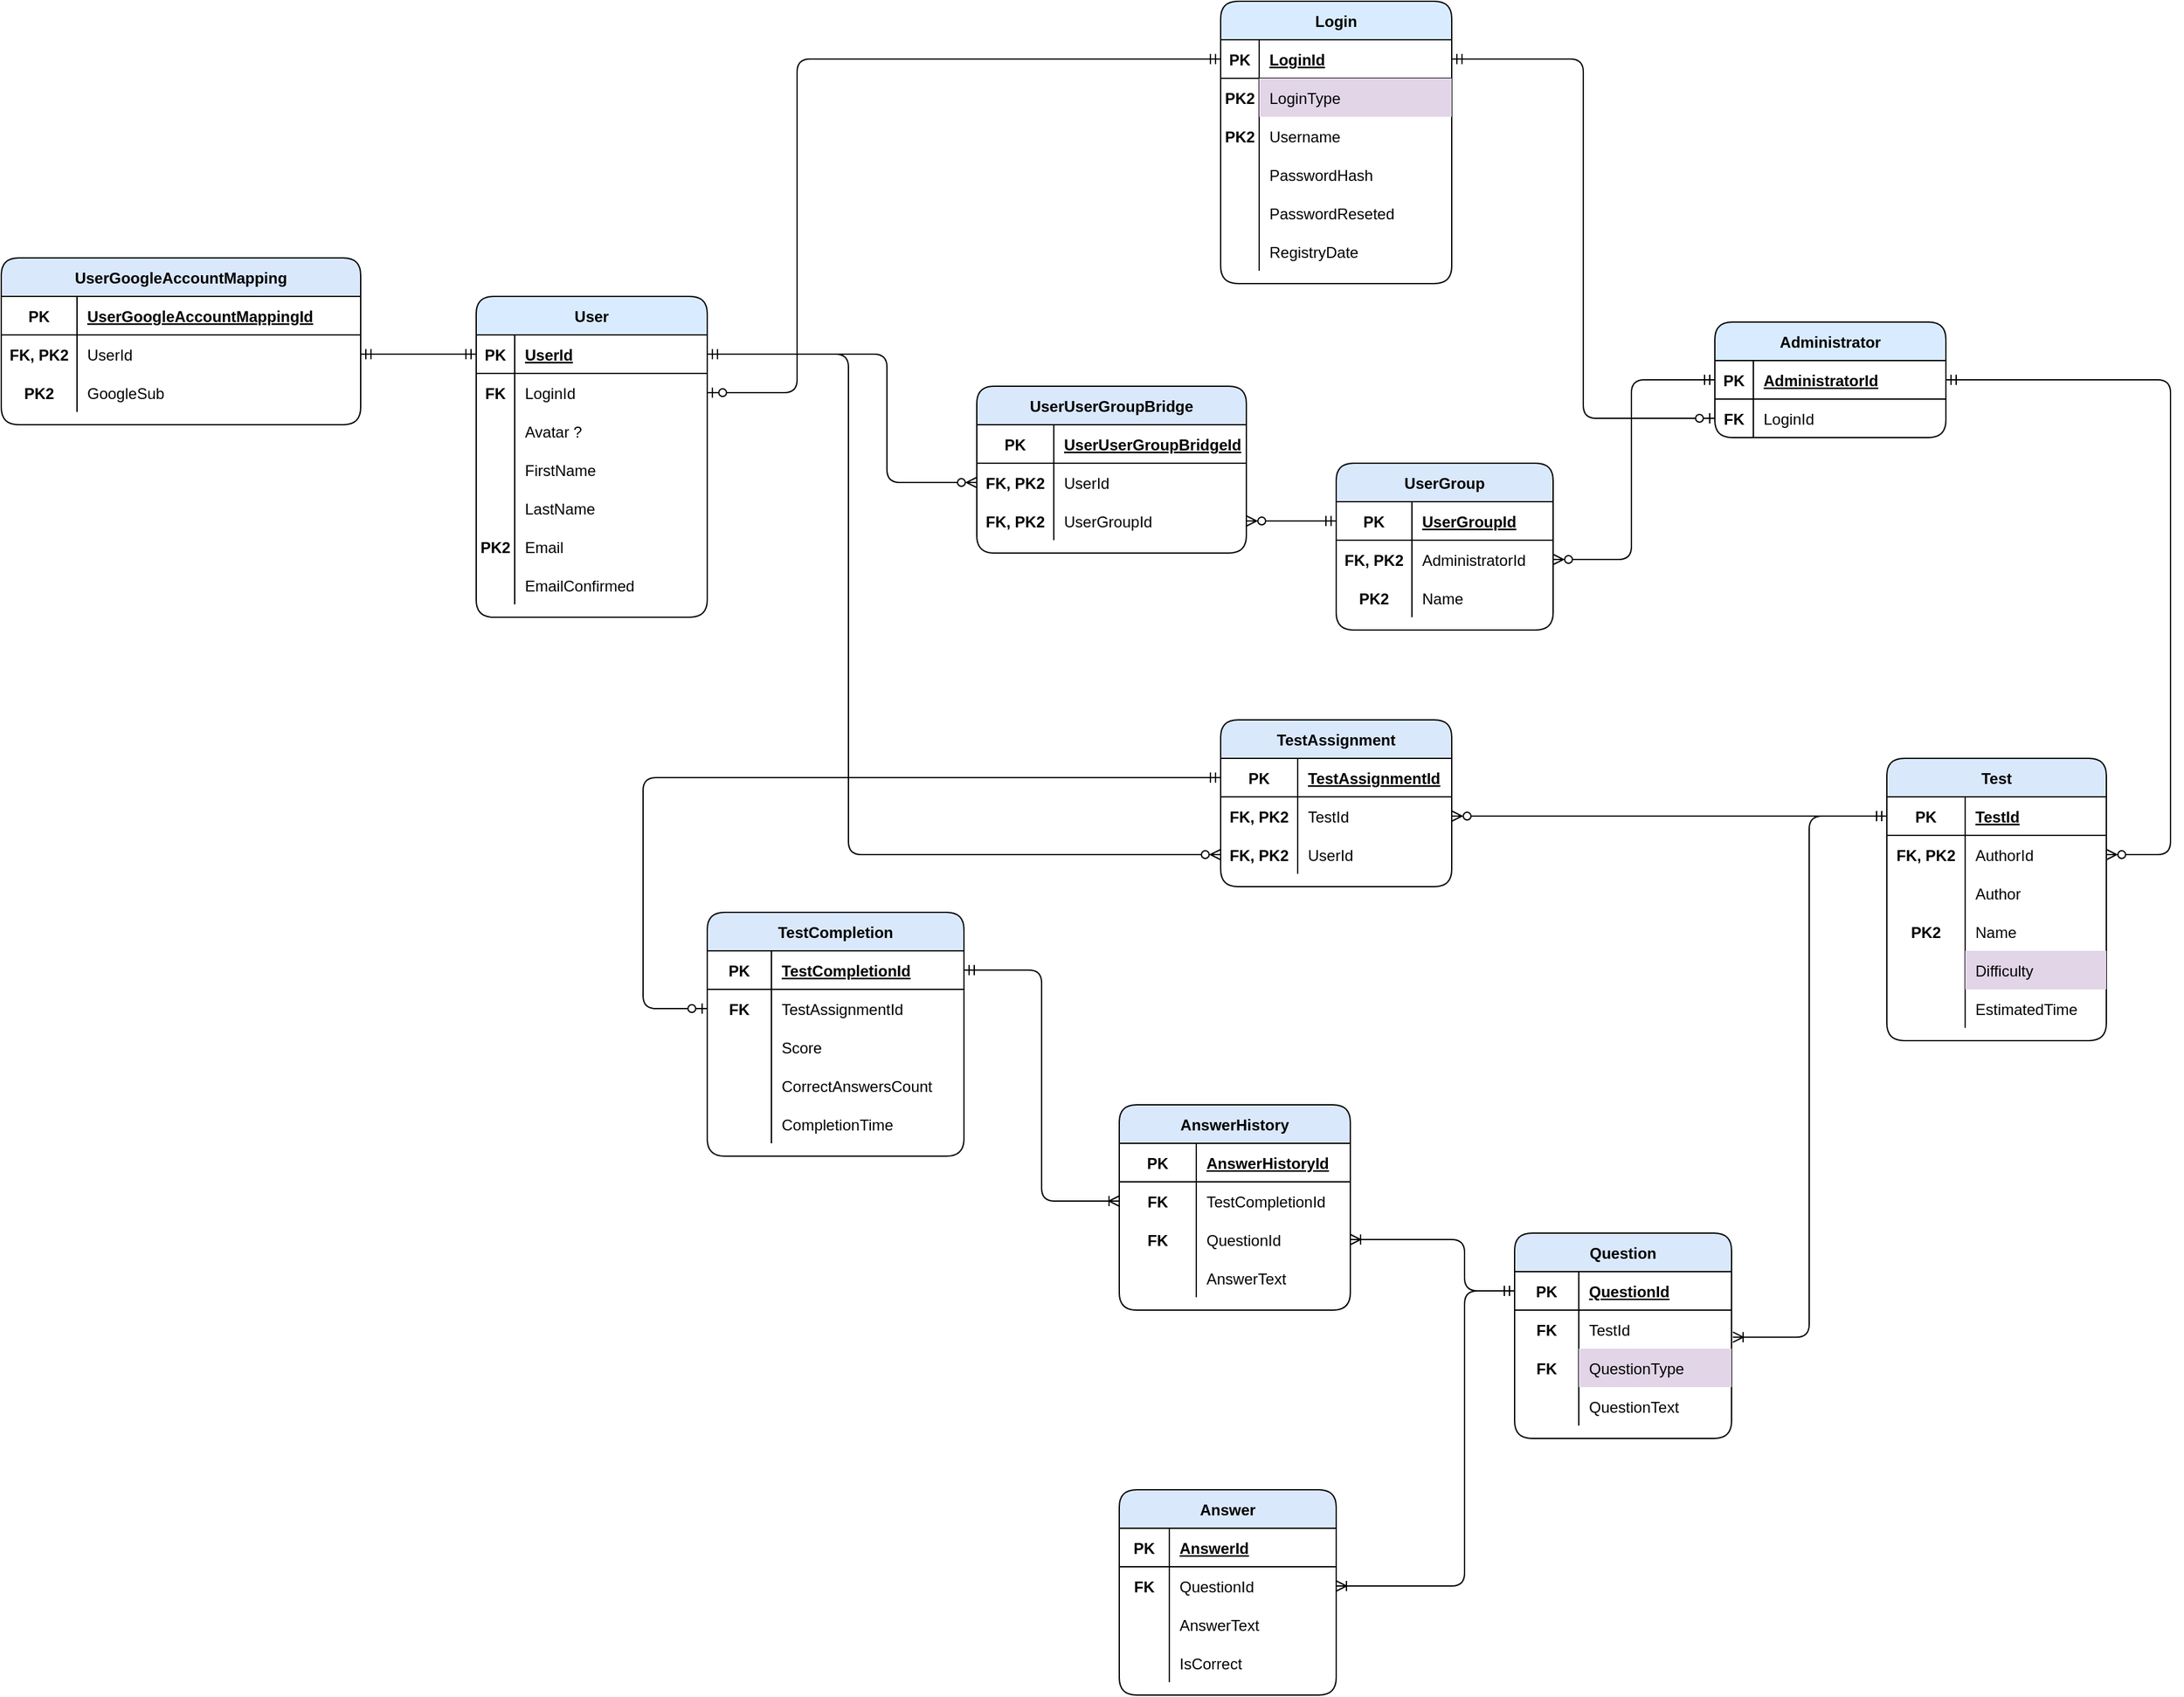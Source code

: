 <mxfile version="20.3.0" type="device"><diagram id="R2lEEEUBdFMjLlhIrx00" name="Page-1"><mxGraphModel dx="3332" dy="1028" grid="1" gridSize="10" guides="1" tooltips="1" connect="1" arrows="1" fold="1" page="1" pageScale="1" pageWidth="850" pageHeight="1100" math="0" shadow="0" extFonts="Permanent Marker^https://fonts.googleapis.com/css?family=Permanent+Marker"><root><mxCell id="0"/><mxCell id="1" parent="0"/><mxCell id="HfRPskD87yzbVDi03uDR-2" value="Login" style="shape=table;startSize=30;container=1;collapsible=1;childLayout=tableLayout;fixedRows=1;rowLines=0;fontStyle=1;align=center;resizeLast=1;fillStyle=solid;fillColor=#D9ECFF;rounded=1;" parent="1" vertex="1"><mxGeometry x="-140" y="200" width="180" height="220" as="geometry"/></mxCell><mxCell id="HfRPskD87yzbVDi03uDR-3" value="" style="shape=tableRow;horizontal=0;startSize=0;swimlaneHead=0;swimlaneBody=0;fillColor=none;collapsible=0;dropTarget=0;points=[[0,0.5],[1,0.5]];portConstraint=eastwest;top=0;left=0;right=0;bottom=1;" parent="HfRPskD87yzbVDi03uDR-2" vertex="1"><mxGeometry y="30" width="180" height="30" as="geometry"/></mxCell><mxCell id="HfRPskD87yzbVDi03uDR-4" value="PK" style="shape=partialRectangle;connectable=0;fillColor=none;top=0;left=0;bottom=0;right=0;fontStyle=1;overflow=hidden;" parent="HfRPskD87yzbVDi03uDR-3" vertex="1"><mxGeometry width="30" height="30" as="geometry"><mxRectangle width="30" height="30" as="alternateBounds"/></mxGeometry></mxCell><mxCell id="HfRPskD87yzbVDi03uDR-5" value="LoginId" style="shape=partialRectangle;connectable=0;fillColor=none;top=0;left=0;bottom=0;right=0;align=left;spacingLeft=6;fontStyle=5;overflow=hidden;" parent="HfRPskD87yzbVDi03uDR-3" vertex="1"><mxGeometry x="30" width="150" height="30" as="geometry"><mxRectangle width="150" height="30" as="alternateBounds"/></mxGeometry></mxCell><mxCell id="HfRPskD87yzbVDi03uDR-6" value="" style="shape=tableRow;horizontal=0;startSize=0;swimlaneHead=0;swimlaneBody=0;fillColor=none;collapsible=0;dropTarget=0;points=[[0,0.5],[1,0.5]];portConstraint=eastwest;top=0;left=0;right=0;bottom=0;" parent="HfRPskD87yzbVDi03uDR-2" vertex="1"><mxGeometry y="60" width="180" height="30" as="geometry"/></mxCell><mxCell id="HfRPskD87yzbVDi03uDR-7" value="PK2" style="shape=partialRectangle;connectable=0;fillColor=none;top=0;left=0;bottom=0;right=0;editable=1;overflow=hidden;fontStyle=1" parent="HfRPskD87yzbVDi03uDR-6" vertex="1"><mxGeometry width="30" height="30" as="geometry"><mxRectangle width="30" height="30" as="alternateBounds"/></mxGeometry></mxCell><mxCell id="HfRPskD87yzbVDi03uDR-8" value="LoginType" style="shape=partialRectangle;connectable=0;fillColor=#e1d5e7;top=0;left=0;bottom=0;right=0;align=left;spacingLeft=6;overflow=hidden;strokeColor=#9673a6;" parent="HfRPskD87yzbVDi03uDR-6" vertex="1"><mxGeometry x="30" width="150" height="30" as="geometry"><mxRectangle width="150" height="30" as="alternateBounds"/></mxGeometry></mxCell><mxCell id="HfRPskD87yzbVDi03uDR-9" value="" style="shape=tableRow;horizontal=0;startSize=0;swimlaneHead=0;swimlaneBody=0;fillColor=none;collapsible=0;dropTarget=0;points=[[0,0.5],[1,0.5]];portConstraint=eastwest;top=0;left=0;right=0;bottom=0;" parent="HfRPskD87yzbVDi03uDR-2" vertex="1"><mxGeometry y="90" width="180" height="30" as="geometry"/></mxCell><mxCell id="HfRPskD87yzbVDi03uDR-10" value="PK2" style="shape=partialRectangle;connectable=0;fillColor=none;top=0;left=0;bottom=0;right=0;editable=1;overflow=hidden;fontStyle=1" parent="HfRPskD87yzbVDi03uDR-9" vertex="1"><mxGeometry width="30" height="30" as="geometry"><mxRectangle width="30" height="30" as="alternateBounds"/></mxGeometry></mxCell><mxCell id="HfRPskD87yzbVDi03uDR-11" value="Username" style="shape=partialRectangle;connectable=0;fillColor=none;top=0;left=0;bottom=0;right=0;align=left;spacingLeft=6;overflow=hidden;" parent="HfRPskD87yzbVDi03uDR-9" vertex="1"><mxGeometry x="30" width="150" height="30" as="geometry"><mxRectangle width="150" height="30" as="alternateBounds"/></mxGeometry></mxCell><mxCell id="HfRPskD87yzbVDi03uDR-12" value="" style="shape=tableRow;horizontal=0;startSize=0;swimlaneHead=0;swimlaneBody=0;fillColor=none;collapsible=0;dropTarget=0;points=[[0,0.5],[1,0.5]];portConstraint=eastwest;top=0;left=0;right=0;bottom=0;" parent="HfRPskD87yzbVDi03uDR-2" vertex="1"><mxGeometry y="120" width="180" height="30" as="geometry"/></mxCell><mxCell id="HfRPskD87yzbVDi03uDR-13" value="" style="shape=partialRectangle;connectable=0;fillColor=none;top=0;left=0;bottom=0;right=0;editable=1;overflow=hidden;" parent="HfRPskD87yzbVDi03uDR-12" vertex="1"><mxGeometry width="30" height="30" as="geometry"><mxRectangle width="30" height="30" as="alternateBounds"/></mxGeometry></mxCell><mxCell id="HfRPskD87yzbVDi03uDR-14" value="PasswordHash" style="shape=partialRectangle;connectable=0;fillColor=none;top=0;left=0;bottom=0;right=0;align=left;spacingLeft=6;overflow=hidden;" parent="HfRPskD87yzbVDi03uDR-12" vertex="1"><mxGeometry x="30" width="150" height="30" as="geometry"><mxRectangle width="150" height="30" as="alternateBounds"/></mxGeometry></mxCell><mxCell id="HfRPskD87yzbVDi03uDR-86" value="" style="shape=tableRow;horizontal=0;startSize=0;swimlaneHead=0;swimlaneBody=0;fillColor=none;collapsible=0;dropTarget=0;points=[[0,0.5],[1,0.5]];portConstraint=eastwest;top=0;left=0;right=0;bottom=0;" parent="HfRPskD87yzbVDi03uDR-2" vertex="1"><mxGeometry y="150" width="180" height="30" as="geometry"/></mxCell><mxCell id="HfRPskD87yzbVDi03uDR-87" value="" style="shape=partialRectangle;connectable=0;fillColor=none;top=0;left=0;bottom=0;right=0;editable=1;overflow=hidden;" parent="HfRPskD87yzbVDi03uDR-86" vertex="1"><mxGeometry width="30" height="30" as="geometry"><mxRectangle width="30" height="30" as="alternateBounds"/></mxGeometry></mxCell><mxCell id="HfRPskD87yzbVDi03uDR-88" value="PasswordReseted" style="shape=partialRectangle;connectable=0;fillColor=none;top=0;left=0;bottom=0;right=0;align=left;spacingLeft=6;overflow=hidden;" parent="HfRPskD87yzbVDi03uDR-86" vertex="1"><mxGeometry x="30" width="150" height="30" as="geometry"><mxRectangle width="150" height="30" as="alternateBounds"/></mxGeometry></mxCell><mxCell id="HfRPskD87yzbVDi03uDR-15" value="" style="shape=tableRow;horizontal=0;startSize=0;swimlaneHead=0;swimlaneBody=0;fillColor=none;collapsible=0;dropTarget=0;points=[[0,0.5],[1,0.5]];portConstraint=eastwest;top=0;left=0;right=0;bottom=0;" parent="HfRPskD87yzbVDi03uDR-2" vertex="1"><mxGeometry y="180" width="180" height="30" as="geometry"/></mxCell><mxCell id="HfRPskD87yzbVDi03uDR-16" value="" style="shape=partialRectangle;connectable=0;fillColor=none;top=0;left=0;bottom=0;right=0;editable=1;overflow=hidden;" parent="HfRPskD87yzbVDi03uDR-15" vertex="1"><mxGeometry width="30" height="30" as="geometry"><mxRectangle width="30" height="30" as="alternateBounds"/></mxGeometry></mxCell><mxCell id="HfRPskD87yzbVDi03uDR-17" value="RegistryDate" style="shape=partialRectangle;connectable=0;fillColor=none;top=0;left=0;bottom=0;right=0;align=left;spacingLeft=6;overflow=hidden;" parent="HfRPskD87yzbVDi03uDR-15" vertex="1"><mxGeometry x="30" width="150" height="30" as="geometry"><mxRectangle width="150" height="30" as="alternateBounds"/></mxGeometry></mxCell><mxCell id="HfRPskD87yzbVDi03uDR-18" value="User" style="shape=table;startSize=30;container=1;collapsible=1;childLayout=tableLayout;fixedRows=1;rowLines=0;fontStyle=1;align=center;resizeLast=1;fillStyle=solid;fillColor=#D9ECFF;rounded=1;" parent="1" vertex="1"><mxGeometry x="-720" y="430" width="180" height="250" as="geometry"/></mxCell><mxCell id="HfRPskD87yzbVDi03uDR-19" value="" style="shape=tableRow;horizontal=0;startSize=0;swimlaneHead=0;swimlaneBody=0;fillColor=none;collapsible=0;dropTarget=0;points=[[0,0.5],[1,0.5]];portConstraint=eastwest;top=0;left=0;right=0;bottom=1;" parent="HfRPskD87yzbVDi03uDR-18" vertex="1"><mxGeometry y="30" width="180" height="30" as="geometry"/></mxCell><mxCell id="HfRPskD87yzbVDi03uDR-20" value="PK" style="shape=partialRectangle;connectable=0;fillColor=none;top=0;left=0;bottom=0;right=0;fontStyle=1;overflow=hidden;" parent="HfRPskD87yzbVDi03uDR-19" vertex="1"><mxGeometry width="30" height="30" as="geometry"><mxRectangle width="30" height="30" as="alternateBounds"/></mxGeometry></mxCell><mxCell id="HfRPskD87yzbVDi03uDR-21" value="UserId" style="shape=partialRectangle;connectable=0;fillColor=none;top=0;left=0;bottom=0;right=0;align=left;spacingLeft=6;fontStyle=5;overflow=hidden;" parent="HfRPskD87yzbVDi03uDR-19" vertex="1"><mxGeometry x="30" width="150" height="30" as="geometry"><mxRectangle width="150" height="30" as="alternateBounds"/></mxGeometry></mxCell><mxCell id="HfRPskD87yzbVDi03uDR-22" value="" style="shape=tableRow;horizontal=0;startSize=0;swimlaneHead=0;swimlaneBody=0;fillColor=none;collapsible=0;dropTarget=0;points=[[0,0.5],[1,0.5]];portConstraint=eastwest;top=0;left=0;right=0;bottom=0;" parent="HfRPskD87yzbVDi03uDR-18" vertex="1"><mxGeometry y="60" width="180" height="30" as="geometry"/></mxCell><mxCell id="HfRPskD87yzbVDi03uDR-23" value="FK" style="shape=partialRectangle;connectable=0;fillColor=none;top=0;left=0;bottom=0;right=0;editable=1;overflow=hidden;fontStyle=1" parent="HfRPskD87yzbVDi03uDR-22" vertex="1"><mxGeometry width="30" height="30" as="geometry"><mxRectangle width="30" height="30" as="alternateBounds"/></mxGeometry></mxCell><mxCell id="HfRPskD87yzbVDi03uDR-24" value="LoginId" style="shape=partialRectangle;connectable=0;fillColor=none;top=0;left=0;bottom=0;right=0;align=left;spacingLeft=6;overflow=hidden;" parent="HfRPskD87yzbVDi03uDR-22" vertex="1"><mxGeometry x="30" width="150" height="30" as="geometry"><mxRectangle width="150" height="30" as="alternateBounds"/></mxGeometry></mxCell><mxCell id="HfRPskD87yzbVDi03uDR-25" value="" style="shape=tableRow;horizontal=0;startSize=0;swimlaneHead=0;swimlaneBody=0;fillColor=none;collapsible=0;dropTarget=0;points=[[0,0.5],[1,0.5]];portConstraint=eastwest;top=0;left=0;right=0;bottom=0;" parent="HfRPskD87yzbVDi03uDR-18" vertex="1"><mxGeometry y="90" width="180" height="30" as="geometry"/></mxCell><mxCell id="HfRPskD87yzbVDi03uDR-26" value="" style="shape=partialRectangle;connectable=0;fillColor=none;top=0;left=0;bottom=0;right=0;editable=1;overflow=hidden;fontStyle=1" parent="HfRPskD87yzbVDi03uDR-25" vertex="1"><mxGeometry width="30" height="30" as="geometry"><mxRectangle width="30" height="30" as="alternateBounds"/></mxGeometry></mxCell><mxCell id="HfRPskD87yzbVDi03uDR-27" value="Avatar ?" style="shape=partialRectangle;connectable=0;fillColor=none;top=0;left=0;bottom=0;right=0;align=left;spacingLeft=6;overflow=hidden;" parent="HfRPskD87yzbVDi03uDR-25" vertex="1"><mxGeometry x="30" width="150" height="30" as="geometry"><mxRectangle width="150" height="30" as="alternateBounds"/></mxGeometry></mxCell><mxCell id="HfRPskD87yzbVDi03uDR-28" value="" style="shape=tableRow;horizontal=0;startSize=0;swimlaneHead=0;swimlaneBody=0;fillColor=none;collapsible=0;dropTarget=0;points=[[0,0.5],[1,0.5]];portConstraint=eastwest;top=0;left=0;right=0;bottom=0;" parent="HfRPskD87yzbVDi03uDR-18" vertex="1"><mxGeometry y="120" width="180" height="30" as="geometry"/></mxCell><mxCell id="HfRPskD87yzbVDi03uDR-29" value="" style="shape=partialRectangle;connectable=0;fillColor=none;top=0;left=0;bottom=0;right=0;editable=1;overflow=hidden;fontStyle=1" parent="HfRPskD87yzbVDi03uDR-28" vertex="1"><mxGeometry width="30" height="30" as="geometry"><mxRectangle width="30" height="30" as="alternateBounds"/></mxGeometry></mxCell><mxCell id="HfRPskD87yzbVDi03uDR-30" value="FirstName" style="shape=partialRectangle;connectable=0;fillColor=none;top=0;left=0;bottom=0;right=0;align=left;spacingLeft=6;overflow=hidden;" parent="HfRPskD87yzbVDi03uDR-28" vertex="1"><mxGeometry x="30" width="150" height="30" as="geometry"><mxRectangle width="150" height="30" as="alternateBounds"/></mxGeometry></mxCell><mxCell id="HfRPskD87yzbVDi03uDR-31" value="" style="shape=tableRow;horizontal=0;startSize=0;swimlaneHead=0;swimlaneBody=0;fillColor=none;collapsible=0;dropTarget=0;points=[[0,0.5],[1,0.5]];portConstraint=eastwest;top=0;left=0;right=0;bottom=0;" parent="HfRPskD87yzbVDi03uDR-18" vertex="1"><mxGeometry y="150" width="180" height="30" as="geometry"/></mxCell><mxCell id="HfRPskD87yzbVDi03uDR-32" value="" style="shape=partialRectangle;connectable=0;fillColor=none;top=0;left=0;bottom=0;right=0;editable=1;overflow=hidden;fontStyle=1" parent="HfRPskD87yzbVDi03uDR-31" vertex="1"><mxGeometry width="30" height="30" as="geometry"><mxRectangle width="30" height="30" as="alternateBounds"/></mxGeometry></mxCell><mxCell id="HfRPskD87yzbVDi03uDR-33" value="LastName" style="shape=partialRectangle;connectable=0;fillColor=none;top=0;left=0;bottom=0;right=0;align=left;spacingLeft=6;overflow=hidden;" parent="HfRPskD87yzbVDi03uDR-31" vertex="1"><mxGeometry x="30" width="150" height="30" as="geometry"><mxRectangle width="150" height="30" as="alternateBounds"/></mxGeometry></mxCell><mxCell id="HfRPskD87yzbVDi03uDR-34" value="" style="shape=tableRow;horizontal=0;startSize=0;swimlaneHead=0;swimlaneBody=0;fillColor=none;collapsible=0;dropTarget=0;points=[[0,0.5],[1,0.5]];portConstraint=eastwest;top=0;left=0;right=0;bottom=0;" parent="HfRPskD87yzbVDi03uDR-18" vertex="1"><mxGeometry y="180" width="180" height="30" as="geometry"/></mxCell><mxCell id="HfRPskD87yzbVDi03uDR-35" value="PK2" style="shape=partialRectangle;connectable=0;fillColor=none;top=0;left=0;bottom=0;right=0;editable=1;overflow=hidden;fontStyle=1" parent="HfRPskD87yzbVDi03uDR-34" vertex="1"><mxGeometry width="30" height="30" as="geometry"><mxRectangle width="30" height="30" as="alternateBounds"/></mxGeometry></mxCell><mxCell id="HfRPskD87yzbVDi03uDR-36" value="Email" style="shape=partialRectangle;connectable=0;fillColor=none;top=0;left=0;bottom=0;right=0;align=left;spacingLeft=6;overflow=hidden;" parent="HfRPskD87yzbVDi03uDR-34" vertex="1"><mxGeometry x="30" width="150" height="30" as="geometry"><mxRectangle width="150" height="30" as="alternateBounds"/></mxGeometry></mxCell><mxCell id="HfRPskD87yzbVDi03uDR-37" value="" style="shape=tableRow;horizontal=0;startSize=0;swimlaneHead=0;swimlaneBody=0;fillColor=none;collapsible=0;dropTarget=0;points=[[0,0.5],[1,0.5]];portConstraint=eastwest;top=0;left=0;right=0;bottom=0;" parent="HfRPskD87yzbVDi03uDR-18" vertex="1"><mxGeometry y="210" width="180" height="30" as="geometry"/></mxCell><mxCell id="HfRPskD87yzbVDi03uDR-38" value="" style="shape=partialRectangle;connectable=0;fillColor=none;top=0;left=0;bottom=0;right=0;editable=1;overflow=hidden;fontStyle=1" parent="HfRPskD87yzbVDi03uDR-37" vertex="1"><mxGeometry width="30" height="30" as="geometry"><mxRectangle width="30" height="30" as="alternateBounds"/></mxGeometry></mxCell><mxCell id="HfRPskD87yzbVDi03uDR-39" value="EmailConfirmed" style="shape=partialRectangle;connectable=0;fillColor=none;top=0;left=0;bottom=0;right=0;align=left;spacingLeft=6;overflow=hidden;" parent="HfRPskD87yzbVDi03uDR-37" vertex="1"><mxGeometry x="30" width="150" height="30" as="geometry"><mxRectangle width="150" height="30" as="alternateBounds"/></mxGeometry></mxCell><mxCell id="HfRPskD87yzbVDi03uDR-40" value="" style="edgeStyle=orthogonalEdgeStyle;fontSize=12;html=1;endArrow=ERmandOne;startArrow=ERzeroToOne;rounded=1;exitX=1;exitY=0.5;exitDx=0;exitDy=0;endFill=0;startFill=0;entryX=0;entryY=0.5;entryDx=0;entryDy=0;" parent="1" source="HfRPskD87yzbVDi03uDR-22" target="HfRPskD87yzbVDi03uDR-3" edge="1"><mxGeometry width="100" height="100" relative="1" as="geometry"><mxPoint x="-90" y="1620" as="sourcePoint"/><mxPoint x="210" y="1210" as="targetPoint"/><Array as="points"><mxPoint x="-470" y="505"/><mxPoint x="-470" y="245"/></Array></mxGeometry></mxCell><mxCell id="HfRPskD87yzbVDi03uDR-41" value="UserGroup" style="shape=table;startSize=30;container=1;collapsible=1;childLayout=tableLayout;fixedRows=1;rowLines=0;fontStyle=1;align=center;resizeLast=1;fillStyle=solid;fillColor=#dae8fc;rounded=1;strokeColor=#000000;" parent="1" vertex="1"><mxGeometry x="-50" y="560" width="169" height="130" as="geometry"/></mxCell><mxCell id="HfRPskD87yzbVDi03uDR-42" value="" style="shape=tableRow;horizontal=0;startSize=0;swimlaneHead=0;swimlaneBody=0;fillColor=none;collapsible=0;dropTarget=0;points=[[0,0.5],[1,0.5]];portConstraint=eastwest;top=0;left=0;right=0;bottom=1;" parent="HfRPskD87yzbVDi03uDR-41" vertex="1"><mxGeometry y="30" width="169" height="30" as="geometry"/></mxCell><mxCell id="HfRPskD87yzbVDi03uDR-43" value="PK" style="shape=partialRectangle;connectable=0;fillColor=none;top=0;left=0;bottom=0;right=0;fontStyle=1;overflow=hidden;" parent="HfRPskD87yzbVDi03uDR-42" vertex="1"><mxGeometry width="59" height="30" as="geometry"><mxRectangle width="59" height="30" as="alternateBounds"/></mxGeometry></mxCell><mxCell id="HfRPskD87yzbVDi03uDR-44" value="UserGroupId" style="shape=partialRectangle;connectable=0;fillColor=none;top=0;left=0;bottom=0;right=0;align=left;spacingLeft=6;fontStyle=5;overflow=hidden;" parent="HfRPskD87yzbVDi03uDR-42" vertex="1"><mxGeometry x="59" width="110" height="30" as="geometry"><mxRectangle width="110" height="30" as="alternateBounds"/></mxGeometry></mxCell><mxCell id="HfRPskD87yzbVDi03uDR-45" value="" style="shape=tableRow;horizontal=0;startSize=0;swimlaneHead=0;swimlaneBody=0;fillColor=none;collapsible=0;dropTarget=0;points=[[0,0.5],[1,0.5]];portConstraint=eastwest;top=0;left=0;right=0;bottom=0;" parent="HfRPskD87yzbVDi03uDR-41" vertex="1"><mxGeometry y="60" width="169" height="30" as="geometry"/></mxCell><mxCell id="HfRPskD87yzbVDi03uDR-46" value="FK, PK2" style="shape=partialRectangle;connectable=0;fillColor=none;top=0;left=0;bottom=0;right=0;editable=1;overflow=hidden;fontStyle=1" parent="HfRPskD87yzbVDi03uDR-45" vertex="1"><mxGeometry width="59" height="30" as="geometry"><mxRectangle width="59" height="30" as="alternateBounds"/></mxGeometry></mxCell><mxCell id="HfRPskD87yzbVDi03uDR-47" value="AdministratorId" style="shape=partialRectangle;connectable=0;fillColor=none;top=0;left=0;bottom=0;right=0;align=left;spacingLeft=6;overflow=hidden;" parent="HfRPskD87yzbVDi03uDR-45" vertex="1"><mxGeometry x="59" width="110" height="30" as="geometry"><mxRectangle width="110" height="30" as="alternateBounds"/></mxGeometry></mxCell><mxCell id="HfRPskD87yzbVDi03uDR-48" value="" style="shape=tableRow;horizontal=0;startSize=0;swimlaneHead=0;swimlaneBody=0;fillColor=none;collapsible=0;dropTarget=0;points=[[0,0.5],[1,0.5]];portConstraint=eastwest;top=0;left=0;right=0;bottom=0;" parent="HfRPskD87yzbVDi03uDR-41" vertex="1"><mxGeometry y="90" width="169" height="30" as="geometry"/></mxCell><mxCell id="HfRPskD87yzbVDi03uDR-49" value="PK2" style="shape=partialRectangle;connectable=0;fillColor=none;top=0;left=0;bottom=0;right=0;editable=1;overflow=hidden;fontStyle=1" parent="HfRPskD87yzbVDi03uDR-48" vertex="1"><mxGeometry width="59" height="30" as="geometry"><mxRectangle width="59" height="30" as="alternateBounds"/></mxGeometry></mxCell><mxCell id="HfRPskD87yzbVDi03uDR-50" value="Name" style="shape=partialRectangle;connectable=0;fillColor=none;top=0;left=0;bottom=0;right=0;align=left;spacingLeft=6;overflow=hidden;" parent="HfRPskD87yzbVDi03uDR-48" vertex="1"><mxGeometry x="59" width="110" height="30" as="geometry"><mxRectangle width="110" height="30" as="alternateBounds"/></mxGeometry></mxCell><mxCell id="HfRPskD87yzbVDi03uDR-51" value="" style="edgeStyle=orthogonalEdgeStyle;fontSize=12;html=1;endArrow=ERzeroToMany;startArrow=ERmandOne;rounded=1;entryX=1;entryY=0.5;entryDx=0;entryDy=0;endFill=0;exitX=0;exitY=0.5;exitDx=0;exitDy=0;" parent="1" source="HfRPskD87yzbVDi03uDR-65" target="HfRPskD87yzbVDi03uDR-45" edge="1"><mxGeometry width="100" height="100" relative="1" as="geometry"><mxPoint x="140" y="1130" as="sourcePoint"/><mxPoint x="250" y="1500" as="targetPoint"/><Array as="points"><mxPoint x="180" y="495"/><mxPoint x="180" y="635"/></Array></mxGeometry></mxCell><mxCell id="HfRPskD87yzbVDi03uDR-52" value="UserUserGroupBridge" style="shape=table;startSize=30;container=1;collapsible=1;childLayout=tableLayout;fixedRows=1;rowLines=0;fontStyle=1;align=center;resizeLast=1;fillStyle=solid;fillColor=#dae8fc;rounded=1;strokeColor=#000000;" parent="1" vertex="1"><mxGeometry x="-330" y="500" width="210" height="130" as="geometry"/></mxCell><mxCell id="HfRPskD87yzbVDi03uDR-53" value="" style="shape=tableRow;horizontal=0;startSize=0;swimlaneHead=0;swimlaneBody=0;fillColor=none;collapsible=0;dropTarget=0;points=[[0,0.5],[1,0.5]];portConstraint=eastwest;top=0;left=0;right=0;bottom=1;" parent="HfRPskD87yzbVDi03uDR-52" vertex="1"><mxGeometry y="30" width="210" height="30" as="geometry"/></mxCell><mxCell id="HfRPskD87yzbVDi03uDR-54" value="PK" style="shape=partialRectangle;connectable=0;fillColor=none;top=0;left=0;bottom=0;right=0;fontStyle=1;overflow=hidden;" parent="HfRPskD87yzbVDi03uDR-53" vertex="1"><mxGeometry width="60" height="30" as="geometry"><mxRectangle width="60" height="30" as="alternateBounds"/></mxGeometry></mxCell><mxCell id="HfRPskD87yzbVDi03uDR-55" value="UserUserGroupBridgeId" style="shape=partialRectangle;connectable=0;fillColor=none;top=0;left=0;bottom=0;right=0;align=left;spacingLeft=6;fontStyle=5;overflow=hidden;" parent="HfRPskD87yzbVDi03uDR-53" vertex="1"><mxGeometry x="60" width="150" height="30" as="geometry"><mxRectangle width="150" height="30" as="alternateBounds"/></mxGeometry></mxCell><mxCell id="HfRPskD87yzbVDi03uDR-56" value="" style="shape=tableRow;horizontal=0;startSize=0;swimlaneHead=0;swimlaneBody=0;fillColor=none;collapsible=0;dropTarget=0;points=[[0,0.5],[1,0.5]];portConstraint=eastwest;top=0;left=0;right=0;bottom=0;" parent="HfRPskD87yzbVDi03uDR-52" vertex="1"><mxGeometry y="60" width="210" height="30" as="geometry"/></mxCell><mxCell id="HfRPskD87yzbVDi03uDR-57" value="FK, PK2" style="shape=partialRectangle;connectable=0;fillColor=none;top=0;left=0;bottom=0;right=0;editable=1;overflow=hidden;fontStyle=1" parent="HfRPskD87yzbVDi03uDR-56" vertex="1"><mxGeometry width="60" height="30" as="geometry"><mxRectangle width="60" height="30" as="alternateBounds"/></mxGeometry></mxCell><mxCell id="HfRPskD87yzbVDi03uDR-58" value="UserId" style="shape=partialRectangle;connectable=0;fillColor=none;top=0;left=0;bottom=0;right=0;align=left;spacingLeft=6;overflow=hidden;" parent="HfRPskD87yzbVDi03uDR-56" vertex="1"><mxGeometry x="60" width="150" height="30" as="geometry"><mxRectangle width="150" height="30" as="alternateBounds"/></mxGeometry></mxCell><mxCell id="HfRPskD87yzbVDi03uDR-59" value="" style="shape=tableRow;horizontal=0;startSize=0;swimlaneHead=0;swimlaneBody=0;fillColor=none;collapsible=0;dropTarget=0;points=[[0,0.5],[1,0.5]];portConstraint=eastwest;top=0;left=0;right=0;bottom=0;" parent="HfRPskD87yzbVDi03uDR-52" vertex="1"><mxGeometry y="90" width="210" height="30" as="geometry"/></mxCell><mxCell id="HfRPskD87yzbVDi03uDR-60" value="FK, PK2" style="shape=partialRectangle;connectable=0;fillColor=none;top=0;left=0;bottom=0;right=0;editable=1;overflow=hidden;fontStyle=1" parent="HfRPskD87yzbVDi03uDR-59" vertex="1"><mxGeometry width="60" height="30" as="geometry"><mxRectangle width="60" height="30" as="alternateBounds"/></mxGeometry></mxCell><mxCell id="HfRPskD87yzbVDi03uDR-61" value="UserGroupId" style="shape=partialRectangle;connectable=0;fillColor=none;top=0;left=0;bottom=0;right=0;align=left;spacingLeft=6;overflow=hidden;" parent="HfRPskD87yzbVDi03uDR-59" vertex="1"><mxGeometry x="60" width="150" height="30" as="geometry"><mxRectangle width="150" height="30" as="alternateBounds"/></mxGeometry></mxCell><mxCell id="HfRPskD87yzbVDi03uDR-62" value="" style="edgeStyle=orthogonalEdgeStyle;fontSize=12;html=1;endArrow=ERmandOne;startArrow=ERzeroToMany;rounded=1;entryX=0;entryY=0.5;entryDx=0;entryDy=0;exitX=1;exitY=0.5;exitDx=0;exitDy=0;startFill=0;" parent="1" source="HfRPskD87yzbVDi03uDR-59" target="HfRPskD87yzbVDi03uDR-42" edge="1"><mxGeometry width="100" height="100" relative="1" as="geometry"><mxPoint x="-470" y="1310" as="sourcePoint"/><mxPoint x="-370" y="1210" as="targetPoint"/></mxGeometry></mxCell><mxCell id="HfRPskD87yzbVDi03uDR-63" value="" style="edgeStyle=orthogonalEdgeStyle;fontSize=12;html=1;endArrow=ERmandOne;startArrow=ERzeroToMany;rounded=1;startFill=0;exitX=0;exitY=0.5;exitDx=0;exitDy=0;" parent="1" source="HfRPskD87yzbVDi03uDR-56" target="HfRPskD87yzbVDi03uDR-19" edge="1"><mxGeometry width="100" height="100" relative="1" as="geometry"><mxPoint x="-40" y="550" as="sourcePoint"/><mxPoint x="-360" y="1340" as="targetPoint"/><Array as="points"><mxPoint x="-400" y="575"/><mxPoint x="-400" y="475"/></Array></mxGeometry></mxCell><mxCell id="HfRPskD87yzbVDi03uDR-64" value="Administrator" style="shape=table;startSize=30;container=1;collapsible=1;childLayout=tableLayout;fixedRows=1;rowLines=0;fontStyle=1;align=center;resizeLast=1;fillStyle=solid;fillColor=#D9ECFF;rounded=1;" parent="1" vertex="1"><mxGeometry x="245" y="450" width="180" height="90" as="geometry"/></mxCell><mxCell id="HfRPskD87yzbVDi03uDR-65" value="" style="shape=tableRow;horizontal=0;startSize=0;swimlaneHead=0;swimlaneBody=0;fillColor=none;collapsible=0;dropTarget=0;points=[[0,0.5],[1,0.5]];portConstraint=eastwest;top=0;left=0;right=0;bottom=1;" parent="HfRPskD87yzbVDi03uDR-64" vertex="1"><mxGeometry y="30" width="180" height="30" as="geometry"/></mxCell><mxCell id="HfRPskD87yzbVDi03uDR-66" value="PK" style="shape=partialRectangle;connectable=0;fillColor=none;top=0;left=0;bottom=0;right=0;fontStyle=1;overflow=hidden;" parent="HfRPskD87yzbVDi03uDR-65" vertex="1"><mxGeometry width="30" height="30" as="geometry"><mxRectangle width="30" height="30" as="alternateBounds"/></mxGeometry></mxCell><mxCell id="HfRPskD87yzbVDi03uDR-67" value="AdministratorId" style="shape=partialRectangle;connectable=0;fillColor=none;top=0;left=0;bottom=0;right=0;align=left;spacingLeft=6;fontStyle=5;overflow=hidden;" parent="HfRPskD87yzbVDi03uDR-65" vertex="1"><mxGeometry x="30" width="150" height="30" as="geometry"><mxRectangle width="150" height="30" as="alternateBounds"/></mxGeometry></mxCell><mxCell id="HfRPskD87yzbVDi03uDR-68" value="" style="shape=tableRow;horizontal=0;startSize=0;swimlaneHead=0;swimlaneBody=0;fillColor=none;collapsible=0;dropTarget=0;points=[[0,0.5],[1,0.5]];portConstraint=eastwest;top=0;left=0;right=0;bottom=0;" parent="HfRPskD87yzbVDi03uDR-64" vertex="1"><mxGeometry y="60" width="180" height="30" as="geometry"/></mxCell><mxCell id="HfRPskD87yzbVDi03uDR-69" value="FK" style="shape=partialRectangle;connectable=0;fillColor=none;top=0;left=0;bottom=0;right=0;editable=1;overflow=hidden;fontStyle=1" parent="HfRPskD87yzbVDi03uDR-68" vertex="1"><mxGeometry width="30" height="30" as="geometry"><mxRectangle width="30" height="30" as="alternateBounds"/></mxGeometry></mxCell><mxCell id="HfRPskD87yzbVDi03uDR-70" value="LoginId" style="shape=partialRectangle;connectable=0;fillColor=none;top=0;left=0;bottom=0;right=0;align=left;spacingLeft=6;overflow=hidden;" parent="HfRPskD87yzbVDi03uDR-68" vertex="1"><mxGeometry x="30" width="150" height="30" as="geometry"><mxRectangle width="150" height="30" as="alternateBounds"/></mxGeometry></mxCell><mxCell id="HfRPskD87yzbVDi03uDR-74" value="" style="edgeStyle=orthogonalEdgeStyle;fontSize=12;html=1;endArrow=ERmandOne;startArrow=ERzeroToOne;rounded=1;exitX=0;exitY=0.5;exitDx=0;exitDy=0;endFill=0;startFill=0;entryX=1;entryY=0.5;entryDx=0;entryDy=0;" parent="1" source="HfRPskD87yzbVDi03uDR-68" target="HfRPskD87yzbVDi03uDR-3" edge="1"><mxGeometry width="100" height="100" relative="1" as="geometry"><mxPoint x="-140" y="895" as="sourcePoint"/><mxPoint x="-50" y="735" as="targetPoint"/></mxGeometry></mxCell><mxCell id="2MBuvhZF6M2lH7-KvBNh-1" value="Test" style="shape=table;startSize=30;container=1;collapsible=1;childLayout=tableLayout;fixedRows=1;rowLines=0;fontStyle=1;align=center;resizeLast=1;fillStyle=solid;fillColor=#dae8fc;rounded=1;strokeColor=#000000;" parent="1" vertex="1"><mxGeometry x="379" y="790" width="171" height="220" as="geometry"/></mxCell><mxCell id="2MBuvhZF6M2lH7-KvBNh-2" value="" style="shape=tableRow;horizontal=0;startSize=0;swimlaneHead=0;swimlaneBody=0;fillColor=none;collapsible=0;dropTarget=0;points=[[0,0.5],[1,0.5]];portConstraint=eastwest;top=0;left=0;right=0;bottom=1;" parent="2MBuvhZF6M2lH7-KvBNh-1" vertex="1"><mxGeometry y="30" width="171" height="30" as="geometry"/></mxCell><mxCell id="2MBuvhZF6M2lH7-KvBNh-3" value="PK" style="shape=partialRectangle;connectable=0;fillColor=none;top=0;left=0;bottom=0;right=0;fontStyle=1;overflow=hidden;" parent="2MBuvhZF6M2lH7-KvBNh-2" vertex="1"><mxGeometry width="61" height="30" as="geometry"><mxRectangle width="61" height="30" as="alternateBounds"/></mxGeometry></mxCell><mxCell id="2MBuvhZF6M2lH7-KvBNh-4" value="TestId" style="shape=partialRectangle;connectable=0;fillColor=none;top=0;left=0;bottom=0;right=0;align=left;spacingLeft=6;fontStyle=5;overflow=hidden;" parent="2MBuvhZF6M2lH7-KvBNh-2" vertex="1"><mxGeometry x="61" width="110" height="30" as="geometry"><mxRectangle width="110" height="30" as="alternateBounds"/></mxGeometry></mxCell><mxCell id="2MBuvhZF6M2lH7-KvBNh-5" value="" style="shape=tableRow;horizontal=0;startSize=0;swimlaneHead=0;swimlaneBody=0;fillColor=none;collapsible=0;dropTarget=0;points=[[0,0.5],[1,0.5]];portConstraint=eastwest;top=0;left=0;right=0;bottom=0;" parent="2MBuvhZF6M2lH7-KvBNh-1" vertex="1"><mxGeometry y="60" width="171" height="30" as="geometry"/></mxCell><mxCell id="2MBuvhZF6M2lH7-KvBNh-6" value="FK, PK2" style="shape=partialRectangle;connectable=0;fillColor=none;top=0;left=0;bottom=0;right=0;editable=1;overflow=hidden;fontStyle=1" parent="2MBuvhZF6M2lH7-KvBNh-5" vertex="1"><mxGeometry width="61" height="30" as="geometry"><mxRectangle width="61" height="30" as="alternateBounds"/></mxGeometry></mxCell><mxCell id="2MBuvhZF6M2lH7-KvBNh-7" value="AuthorId" style="shape=partialRectangle;connectable=0;fillColor=none;top=0;left=0;bottom=0;right=0;align=left;spacingLeft=6;overflow=hidden;" parent="2MBuvhZF6M2lH7-KvBNh-5" vertex="1"><mxGeometry x="61" width="110" height="30" as="geometry"><mxRectangle width="110" height="30" as="alternateBounds"/></mxGeometry></mxCell><mxCell id="OsdImERhIdolL2KHHNh2-1" value="" style="shape=tableRow;horizontal=0;startSize=0;swimlaneHead=0;swimlaneBody=0;fillColor=none;collapsible=0;dropTarget=0;points=[[0,0.5],[1,0.5]];portConstraint=eastwest;top=0;left=0;right=0;bottom=0;" parent="2MBuvhZF6M2lH7-KvBNh-1" vertex="1"><mxGeometry y="90" width="171" height="30" as="geometry"/></mxCell><mxCell id="OsdImERhIdolL2KHHNh2-2" value="" style="shape=partialRectangle;connectable=0;fillColor=none;top=0;left=0;bottom=0;right=0;editable=1;overflow=hidden;fontStyle=1" parent="OsdImERhIdolL2KHHNh2-1" vertex="1"><mxGeometry width="61" height="30" as="geometry"><mxRectangle width="61" height="30" as="alternateBounds"/></mxGeometry></mxCell><mxCell id="OsdImERhIdolL2KHHNh2-3" value="Author" style="shape=partialRectangle;connectable=0;fillColor=none;top=0;left=0;bottom=0;right=0;align=left;spacingLeft=6;overflow=hidden;" parent="OsdImERhIdolL2KHHNh2-1" vertex="1"><mxGeometry x="61" width="110" height="30" as="geometry"><mxRectangle width="110" height="30" as="alternateBounds"/></mxGeometry></mxCell><mxCell id="2MBuvhZF6M2lH7-KvBNh-8" value="" style="shape=tableRow;horizontal=0;startSize=0;swimlaneHead=0;swimlaneBody=0;fillColor=none;collapsible=0;dropTarget=0;points=[[0,0.5],[1,0.5]];portConstraint=eastwest;top=0;left=0;right=0;bottom=0;" parent="2MBuvhZF6M2lH7-KvBNh-1" vertex="1"><mxGeometry y="120" width="171" height="30" as="geometry"/></mxCell><mxCell id="2MBuvhZF6M2lH7-KvBNh-9" value="PK2" style="shape=partialRectangle;connectable=0;fillColor=none;top=0;left=0;bottom=0;right=0;editable=1;overflow=hidden;fontStyle=1" parent="2MBuvhZF6M2lH7-KvBNh-8" vertex="1"><mxGeometry width="61" height="30" as="geometry"><mxRectangle width="61" height="30" as="alternateBounds"/></mxGeometry></mxCell><mxCell id="2MBuvhZF6M2lH7-KvBNh-10" value="Name" style="shape=partialRectangle;connectable=0;fillColor=none;top=0;left=0;bottom=0;right=0;align=left;spacingLeft=6;overflow=hidden;" parent="2MBuvhZF6M2lH7-KvBNh-8" vertex="1"><mxGeometry x="61" width="110" height="30" as="geometry"><mxRectangle width="110" height="30" as="alternateBounds"/></mxGeometry></mxCell><mxCell id="kxWFI3VX5QXwl9hVtJ2S-1" value="" style="shape=tableRow;horizontal=0;startSize=0;swimlaneHead=0;swimlaneBody=0;fillColor=none;collapsible=0;dropTarget=0;points=[[0,0.5],[1,0.5]];portConstraint=eastwest;top=0;left=0;right=0;bottom=0;" parent="2MBuvhZF6M2lH7-KvBNh-1" vertex="1"><mxGeometry y="150" width="171" height="30" as="geometry"/></mxCell><mxCell id="kxWFI3VX5QXwl9hVtJ2S-2" value="" style="shape=partialRectangle;connectable=0;fillColor=none;top=0;left=0;bottom=0;right=0;editable=1;overflow=hidden;fontStyle=1" parent="kxWFI3VX5QXwl9hVtJ2S-1" vertex="1"><mxGeometry width="61" height="30" as="geometry"><mxRectangle width="61" height="30" as="alternateBounds"/></mxGeometry></mxCell><mxCell id="kxWFI3VX5QXwl9hVtJ2S-3" value="Difficulty" style="shape=partialRectangle;connectable=0;fillColor=#e1d5e7;top=0;left=0;bottom=0;right=0;align=left;spacingLeft=6;overflow=hidden;strokeColor=#9673a6;" parent="kxWFI3VX5QXwl9hVtJ2S-1" vertex="1"><mxGeometry x="61" width="110" height="30" as="geometry"><mxRectangle width="110" height="30" as="alternateBounds"/></mxGeometry></mxCell><mxCell id="2MBuvhZF6M2lH7-KvBNh-15" value="" style="shape=tableRow;horizontal=0;startSize=0;swimlaneHead=0;swimlaneBody=0;fillColor=none;collapsible=0;dropTarget=0;points=[[0,0.5],[1,0.5]];portConstraint=eastwest;top=0;left=0;right=0;bottom=0;" parent="2MBuvhZF6M2lH7-KvBNh-1" vertex="1"><mxGeometry y="180" width="171" height="30" as="geometry"/></mxCell><mxCell id="2MBuvhZF6M2lH7-KvBNh-16" value="" style="shape=partialRectangle;connectable=0;fillColor=none;top=0;left=0;bottom=0;right=0;editable=1;overflow=hidden;fontStyle=1" parent="2MBuvhZF6M2lH7-KvBNh-15" vertex="1"><mxGeometry width="61" height="30" as="geometry"><mxRectangle width="61" height="30" as="alternateBounds"/></mxGeometry></mxCell><mxCell id="2MBuvhZF6M2lH7-KvBNh-17" value="EstimatedTime" style="shape=partialRectangle;connectable=0;fillColor=none;top=0;left=0;bottom=0;right=0;align=left;spacingLeft=6;overflow=hidden;" parent="2MBuvhZF6M2lH7-KvBNh-15" vertex="1"><mxGeometry x="61" width="110" height="30" as="geometry"><mxRectangle width="110" height="30" as="alternateBounds"/></mxGeometry></mxCell><mxCell id="2MBuvhZF6M2lH7-KvBNh-11" value="" style="edgeStyle=orthogonalEdgeStyle;fontSize=12;html=1;endArrow=ERzeroToMany;startArrow=ERmandOne;rounded=1;endFill=0;exitX=1;exitY=0.5;exitDx=0;exitDy=0;entryX=1;entryY=0.5;entryDx=0;entryDy=0;" parent="1" source="HfRPskD87yzbVDi03uDR-65" target="2MBuvhZF6M2lH7-KvBNh-5" edge="1"><mxGeometry width="100" height="100" relative="1" as="geometry"><mxPoint x="500" y="640" as="sourcePoint"/><mxPoint x="510" y="895" as="targetPoint"/><Array as="points"><mxPoint x="600" y="495"/><mxPoint x="600" y="865"/></Array></mxGeometry></mxCell><mxCell id="2MBuvhZF6M2lH7-KvBNh-21" value="Question" style="shape=table;startSize=30;container=1;collapsible=1;childLayout=tableLayout;fixedRows=1;rowLines=0;fontStyle=1;align=center;resizeLast=1;fillStyle=solid;fillColor=#dae8fc;rounded=1;strokeColor=#000000;" parent="1" vertex="1"><mxGeometry x="89" y="1160" width="169" height="160" as="geometry"/></mxCell><mxCell id="2MBuvhZF6M2lH7-KvBNh-22" value="" style="shape=tableRow;horizontal=0;startSize=0;swimlaneHead=0;swimlaneBody=0;fillColor=none;collapsible=0;dropTarget=0;points=[[0,0.5],[1,0.5]];portConstraint=eastwest;top=0;left=0;right=0;bottom=1;" parent="2MBuvhZF6M2lH7-KvBNh-21" vertex="1"><mxGeometry y="30" width="169" height="30" as="geometry"/></mxCell><mxCell id="2MBuvhZF6M2lH7-KvBNh-23" value="PK" style="shape=partialRectangle;connectable=0;fillColor=none;top=0;left=0;bottom=0;right=0;fontStyle=1;overflow=hidden;" parent="2MBuvhZF6M2lH7-KvBNh-22" vertex="1"><mxGeometry width="50" height="30" as="geometry"><mxRectangle width="50" height="30" as="alternateBounds"/></mxGeometry></mxCell><mxCell id="2MBuvhZF6M2lH7-KvBNh-24" value="QuestionId" style="shape=partialRectangle;connectable=0;fillColor=none;top=0;left=0;bottom=0;right=0;align=left;spacingLeft=6;fontStyle=5;overflow=hidden;" parent="2MBuvhZF6M2lH7-KvBNh-22" vertex="1"><mxGeometry x="50" width="119" height="30" as="geometry"><mxRectangle width="119" height="30" as="alternateBounds"/></mxGeometry></mxCell><mxCell id="2MBuvhZF6M2lH7-KvBNh-25" value="" style="shape=tableRow;horizontal=0;startSize=0;swimlaneHead=0;swimlaneBody=0;fillColor=none;collapsible=0;dropTarget=0;points=[[0,0.5],[1,0.5]];portConstraint=eastwest;top=0;left=0;right=0;bottom=0;" parent="2MBuvhZF6M2lH7-KvBNh-21" vertex="1"><mxGeometry y="60" width="169" height="30" as="geometry"/></mxCell><mxCell id="2MBuvhZF6M2lH7-KvBNh-26" value="FK" style="shape=partialRectangle;connectable=0;fillColor=none;top=0;left=0;bottom=0;right=0;editable=1;overflow=hidden;fontStyle=1" parent="2MBuvhZF6M2lH7-KvBNh-25" vertex="1"><mxGeometry width="50" height="30" as="geometry"><mxRectangle width="50" height="30" as="alternateBounds"/></mxGeometry></mxCell><mxCell id="2MBuvhZF6M2lH7-KvBNh-27" value="TestId" style="shape=partialRectangle;connectable=0;fillColor=none;top=0;left=0;bottom=0;right=0;align=left;spacingLeft=6;overflow=hidden;" parent="2MBuvhZF6M2lH7-KvBNh-25" vertex="1"><mxGeometry x="50" width="119" height="30" as="geometry"><mxRectangle width="119" height="30" as="alternateBounds"/></mxGeometry></mxCell><mxCell id="2MBuvhZF6M2lH7-KvBNh-28" value="" style="shape=tableRow;horizontal=0;startSize=0;swimlaneHead=0;swimlaneBody=0;fillColor=none;collapsible=0;dropTarget=0;points=[[0,0.5],[1,0.5]];portConstraint=eastwest;top=0;left=0;right=0;bottom=0;" parent="2MBuvhZF6M2lH7-KvBNh-21" vertex="1"><mxGeometry y="90" width="169" height="30" as="geometry"/></mxCell><mxCell id="2MBuvhZF6M2lH7-KvBNh-29" value="FK" style="shape=partialRectangle;connectable=0;fillColor=none;top=0;left=0;bottom=0;right=0;editable=1;overflow=hidden;fontStyle=1" parent="2MBuvhZF6M2lH7-KvBNh-28" vertex="1"><mxGeometry width="50" height="30" as="geometry"><mxRectangle width="50" height="30" as="alternateBounds"/></mxGeometry></mxCell><mxCell id="2MBuvhZF6M2lH7-KvBNh-30" value="QuestionType" style="shape=partialRectangle;connectable=0;fillColor=#e1d5e7;top=0;left=0;bottom=0;right=0;align=left;spacingLeft=6;overflow=hidden;strokeColor=#9673a6;" parent="2MBuvhZF6M2lH7-KvBNh-28" vertex="1"><mxGeometry x="50" width="119" height="30" as="geometry"><mxRectangle width="119" height="30" as="alternateBounds"/></mxGeometry></mxCell><mxCell id="2MBuvhZF6M2lH7-KvBNh-31" value="" style="shape=tableRow;horizontal=0;startSize=0;swimlaneHead=0;swimlaneBody=0;fillColor=none;collapsible=0;dropTarget=0;points=[[0,0.5],[1,0.5]];portConstraint=eastwest;top=0;left=0;right=0;bottom=0;" parent="2MBuvhZF6M2lH7-KvBNh-21" vertex="1"><mxGeometry y="120" width="169" height="30" as="geometry"/></mxCell><mxCell id="2MBuvhZF6M2lH7-KvBNh-32" value="" style="shape=partialRectangle;connectable=0;fillColor=none;top=0;left=0;bottom=0;right=0;editable=1;overflow=hidden;fontStyle=1" parent="2MBuvhZF6M2lH7-KvBNh-31" vertex="1"><mxGeometry width="50" height="30" as="geometry"><mxRectangle width="50" height="30" as="alternateBounds"/></mxGeometry></mxCell><mxCell id="2MBuvhZF6M2lH7-KvBNh-33" value="QuestionText" style="shape=partialRectangle;connectable=0;fillColor=none;top=0;left=0;bottom=0;right=0;align=left;spacingLeft=6;overflow=hidden;" parent="2MBuvhZF6M2lH7-KvBNh-31" vertex="1"><mxGeometry x="50" width="119" height="30" as="geometry"><mxRectangle width="119" height="30" as="alternateBounds"/></mxGeometry></mxCell><mxCell id="2MBuvhZF6M2lH7-KvBNh-34" value="" style="edgeStyle=orthogonalEdgeStyle;fontSize=12;html=1;endArrow=ERmandOne;startArrow=ERoneToMany;rounded=1;endFill=0;exitX=1.006;exitY=0.703;exitDx=0;exitDy=0;entryX=0;entryY=0.5;entryDx=0;entryDy=0;exitPerimeter=0;startFill=0;" parent="1" source="2MBuvhZF6M2lH7-KvBNh-25" target="2MBuvhZF6M2lH7-KvBNh-2" edge="1"><mxGeometry width="100" height="100" relative="1" as="geometry"><mxPoint x="364" y="505" as="sourcePoint"/><mxPoint x="558" y="875" as="targetPoint"/></mxGeometry></mxCell><mxCell id="2MBuvhZF6M2lH7-KvBNh-52" value="Answer" style="shape=table;startSize=30;container=1;collapsible=1;childLayout=tableLayout;fixedRows=1;rowLines=0;fontStyle=1;align=center;resizeLast=1;fillStyle=solid;fillColor=#dae8fc;rounded=1;strokeColor=#000000;" parent="1" vertex="1"><mxGeometry x="-219" y="1360" width="169" height="160" as="geometry"/></mxCell><mxCell id="2MBuvhZF6M2lH7-KvBNh-53" value="" style="shape=tableRow;horizontal=0;startSize=0;swimlaneHead=0;swimlaneBody=0;fillColor=none;collapsible=0;dropTarget=0;points=[[0,0.5],[1,0.5]];portConstraint=eastwest;top=0;left=0;right=0;bottom=1;" parent="2MBuvhZF6M2lH7-KvBNh-52" vertex="1"><mxGeometry y="30" width="169" height="30" as="geometry"/></mxCell><mxCell id="2MBuvhZF6M2lH7-KvBNh-54" value="PK" style="shape=partialRectangle;connectable=0;fillColor=none;top=0;left=0;bottom=0;right=0;fontStyle=1;overflow=hidden;" parent="2MBuvhZF6M2lH7-KvBNh-53" vertex="1"><mxGeometry width="39" height="30" as="geometry"><mxRectangle width="39" height="30" as="alternateBounds"/></mxGeometry></mxCell><mxCell id="2MBuvhZF6M2lH7-KvBNh-55" value="AnswerId" style="shape=partialRectangle;connectable=0;fillColor=none;top=0;left=0;bottom=0;right=0;align=left;spacingLeft=6;fontStyle=5;overflow=hidden;" parent="2MBuvhZF6M2lH7-KvBNh-53" vertex="1"><mxGeometry x="39" width="130" height="30" as="geometry"><mxRectangle width="130" height="30" as="alternateBounds"/></mxGeometry></mxCell><mxCell id="2MBuvhZF6M2lH7-KvBNh-56" value="" style="shape=tableRow;horizontal=0;startSize=0;swimlaneHead=0;swimlaneBody=0;fillColor=none;collapsible=0;dropTarget=0;points=[[0,0.5],[1,0.5]];portConstraint=eastwest;top=0;left=0;right=0;bottom=0;" parent="2MBuvhZF6M2lH7-KvBNh-52" vertex="1"><mxGeometry y="60" width="169" height="30" as="geometry"/></mxCell><mxCell id="2MBuvhZF6M2lH7-KvBNh-57" value="FK" style="shape=partialRectangle;connectable=0;fillColor=none;top=0;left=0;bottom=0;right=0;editable=1;overflow=hidden;fontStyle=1" parent="2MBuvhZF6M2lH7-KvBNh-56" vertex="1"><mxGeometry width="39" height="30" as="geometry"><mxRectangle width="39" height="30" as="alternateBounds"/></mxGeometry></mxCell><mxCell id="2MBuvhZF6M2lH7-KvBNh-58" value="QuestionId" style="shape=partialRectangle;connectable=0;fillColor=none;top=0;left=0;bottom=0;right=0;align=left;spacingLeft=6;overflow=hidden;" parent="2MBuvhZF6M2lH7-KvBNh-56" vertex="1"><mxGeometry x="39" width="130" height="30" as="geometry"><mxRectangle width="130" height="30" as="alternateBounds"/></mxGeometry></mxCell><mxCell id="2MBuvhZF6M2lH7-KvBNh-59" value="" style="shape=tableRow;horizontal=0;startSize=0;swimlaneHead=0;swimlaneBody=0;fillColor=none;collapsible=0;dropTarget=0;points=[[0,0.5],[1,0.5]];portConstraint=eastwest;top=0;left=0;right=0;bottom=0;" parent="2MBuvhZF6M2lH7-KvBNh-52" vertex="1"><mxGeometry y="90" width="169" height="30" as="geometry"/></mxCell><mxCell id="2MBuvhZF6M2lH7-KvBNh-60" value="" style="shape=partialRectangle;connectable=0;fillColor=none;top=0;left=0;bottom=0;right=0;editable=1;overflow=hidden;fontStyle=1" parent="2MBuvhZF6M2lH7-KvBNh-59" vertex="1"><mxGeometry width="39" height="30" as="geometry"><mxRectangle width="39" height="30" as="alternateBounds"/></mxGeometry></mxCell><mxCell id="2MBuvhZF6M2lH7-KvBNh-61" value="AnswerText" style="shape=partialRectangle;connectable=0;fillColor=none;top=0;left=0;bottom=0;right=0;align=left;spacingLeft=6;overflow=hidden;" parent="2MBuvhZF6M2lH7-KvBNh-59" vertex="1"><mxGeometry x="39" width="130" height="30" as="geometry"><mxRectangle width="130" height="30" as="alternateBounds"/></mxGeometry></mxCell><mxCell id="2MBuvhZF6M2lH7-KvBNh-62" value="" style="shape=tableRow;horizontal=0;startSize=0;swimlaneHead=0;swimlaneBody=0;fillColor=none;collapsible=0;dropTarget=0;points=[[0,0.5],[1,0.5]];portConstraint=eastwest;top=0;left=0;right=0;bottom=0;" parent="2MBuvhZF6M2lH7-KvBNh-52" vertex="1"><mxGeometry y="120" width="169" height="30" as="geometry"/></mxCell><mxCell id="2MBuvhZF6M2lH7-KvBNh-63" value="" style="shape=partialRectangle;connectable=0;fillColor=none;top=0;left=0;bottom=0;right=0;editable=1;overflow=hidden;fontStyle=1" parent="2MBuvhZF6M2lH7-KvBNh-62" vertex="1"><mxGeometry width="39" height="30" as="geometry"><mxRectangle width="39" height="30" as="alternateBounds"/></mxGeometry></mxCell><mxCell id="2MBuvhZF6M2lH7-KvBNh-64" value="IsCorrect" style="shape=partialRectangle;connectable=0;fillColor=none;top=0;left=0;bottom=0;right=0;align=left;spacingLeft=6;overflow=hidden;" parent="2MBuvhZF6M2lH7-KvBNh-62" vertex="1"><mxGeometry x="39" width="130" height="30" as="geometry"><mxRectangle width="130" height="30" as="alternateBounds"/></mxGeometry></mxCell><mxCell id="2MBuvhZF6M2lH7-KvBNh-65" style="edgeStyle=orthogonalEdgeStyle;rounded=1;orthogonalLoop=1;jettySize=auto;html=1;entryX=0;entryY=0.5;entryDx=0;entryDy=0;startArrow=ERoneToMany;startFill=0;endArrow=ERmandOne;endFill=0;exitX=1;exitY=0.5;exitDx=0;exitDy=0;" parent="1" source="2MBuvhZF6M2lH7-KvBNh-56" target="2MBuvhZF6M2lH7-KvBNh-22" edge="1"><mxGeometry relative="1" as="geometry"><mxPoint x="109" y="1480" as="sourcePoint"/><mxPoint x="230" y="1480" as="targetPoint"/><Array as="points"><mxPoint x="50" y="1435"/><mxPoint x="50" y="1205"/></Array></mxGeometry></mxCell><mxCell id="2MBuvhZF6M2lH7-KvBNh-69" value="TestAssignment" style="shape=table;startSize=30;container=1;collapsible=1;childLayout=tableLayout;fixedRows=1;rowLines=0;fontStyle=1;align=center;resizeLast=1;fillStyle=solid;fillColor=#dae8fc;rounded=1;strokeColor=#000000;" parent="1" vertex="1"><mxGeometry x="-140" y="760" width="180" height="130" as="geometry"/></mxCell><mxCell id="2MBuvhZF6M2lH7-KvBNh-70" value="" style="shape=tableRow;horizontal=0;startSize=0;swimlaneHead=0;swimlaneBody=0;fillColor=none;collapsible=0;dropTarget=0;points=[[0,0.5],[1,0.5]];portConstraint=eastwest;top=0;left=0;right=0;bottom=1;" parent="2MBuvhZF6M2lH7-KvBNh-69" vertex="1"><mxGeometry y="30" width="180" height="30" as="geometry"/></mxCell><mxCell id="2MBuvhZF6M2lH7-KvBNh-71" value="PK" style="shape=partialRectangle;connectable=0;fillColor=none;top=0;left=0;bottom=0;right=0;fontStyle=1;overflow=hidden;" parent="2MBuvhZF6M2lH7-KvBNh-70" vertex="1"><mxGeometry width="60" height="30" as="geometry"><mxRectangle width="60" height="30" as="alternateBounds"/></mxGeometry></mxCell><mxCell id="2MBuvhZF6M2lH7-KvBNh-72" value="TestAssignmentId" style="shape=partialRectangle;connectable=0;fillColor=none;top=0;left=0;bottom=0;right=0;align=left;spacingLeft=6;fontStyle=5;overflow=hidden;" parent="2MBuvhZF6M2lH7-KvBNh-70" vertex="1"><mxGeometry x="60" width="120" height="30" as="geometry"><mxRectangle width="120" height="30" as="alternateBounds"/></mxGeometry></mxCell><mxCell id="2MBuvhZF6M2lH7-KvBNh-73" value="" style="shape=tableRow;horizontal=0;startSize=0;swimlaneHead=0;swimlaneBody=0;fillColor=none;collapsible=0;dropTarget=0;points=[[0,0.5],[1,0.5]];portConstraint=eastwest;top=0;left=0;right=0;bottom=0;" parent="2MBuvhZF6M2lH7-KvBNh-69" vertex="1"><mxGeometry y="60" width="180" height="30" as="geometry"/></mxCell><mxCell id="2MBuvhZF6M2lH7-KvBNh-74" value="FK, PK2" style="shape=partialRectangle;connectable=0;fillColor=none;top=0;left=0;bottom=0;right=0;editable=1;overflow=hidden;fontStyle=1" parent="2MBuvhZF6M2lH7-KvBNh-73" vertex="1"><mxGeometry width="60" height="30" as="geometry"><mxRectangle width="60" height="30" as="alternateBounds"/></mxGeometry></mxCell><mxCell id="2MBuvhZF6M2lH7-KvBNh-75" value="TestId" style="shape=partialRectangle;connectable=0;fillColor=none;top=0;left=0;bottom=0;right=0;align=left;spacingLeft=6;overflow=hidden;" parent="2MBuvhZF6M2lH7-KvBNh-73" vertex="1"><mxGeometry x="60" width="120" height="30" as="geometry"><mxRectangle width="120" height="30" as="alternateBounds"/></mxGeometry></mxCell><mxCell id="2MBuvhZF6M2lH7-KvBNh-76" value="" style="shape=tableRow;horizontal=0;startSize=0;swimlaneHead=0;swimlaneBody=0;fillColor=none;collapsible=0;dropTarget=0;points=[[0,0.5],[1,0.5]];portConstraint=eastwest;top=0;left=0;right=0;bottom=0;" parent="2MBuvhZF6M2lH7-KvBNh-69" vertex="1"><mxGeometry y="90" width="180" height="30" as="geometry"/></mxCell><mxCell id="2MBuvhZF6M2lH7-KvBNh-77" value="FK, PK2" style="shape=partialRectangle;connectable=0;fillColor=none;top=0;left=0;bottom=0;right=0;editable=1;overflow=hidden;fontStyle=1" parent="2MBuvhZF6M2lH7-KvBNh-76" vertex="1"><mxGeometry width="60" height="30" as="geometry"><mxRectangle width="60" height="30" as="alternateBounds"/></mxGeometry></mxCell><mxCell id="2MBuvhZF6M2lH7-KvBNh-78" value="UserId" style="shape=partialRectangle;connectable=0;fillColor=none;top=0;left=0;bottom=0;right=0;align=left;spacingLeft=6;overflow=hidden;" parent="2MBuvhZF6M2lH7-KvBNh-76" vertex="1"><mxGeometry x="60" width="120" height="30" as="geometry"><mxRectangle width="120" height="30" as="alternateBounds"/></mxGeometry></mxCell><mxCell id="2MBuvhZF6M2lH7-KvBNh-86" value="" style="edgeStyle=orthogonalEdgeStyle;fontSize=12;html=1;endArrow=ERmandOne;startArrow=ERzeroToMany;rounded=1;startFill=0;exitX=0;exitY=0.5;exitDx=0;exitDy=0;entryX=1;entryY=0.5;entryDx=0;entryDy=0;" parent="1" source="2MBuvhZF6M2lH7-KvBNh-76" target="HfRPskD87yzbVDi03uDR-19" edge="1"><mxGeometry width="100" height="100" relative="1" as="geometry"><mxPoint x="-310" y="740" as="sourcePoint"/><mxPoint x="-480" y="640" as="targetPoint"/><Array as="points"><mxPoint x="-430" y="865"/><mxPoint x="-430" y="475"/></Array></mxGeometry></mxCell><mxCell id="2MBuvhZF6M2lH7-KvBNh-87" value="" style="edgeStyle=orthogonalEdgeStyle;fontSize=12;html=1;endArrow=ERmandOne;startArrow=ERzeroToMany;rounded=1;startFill=0;exitX=1;exitY=0.5;exitDx=0;exitDy=0;entryX=0;entryY=0.5;entryDx=0;entryDy=0;" parent="1" source="2MBuvhZF6M2lH7-KvBNh-73" target="2MBuvhZF6M2lH7-KvBNh-2" edge="1"><mxGeometry width="100" height="100" relative="1" as="geometry"><mxPoint x="-320" y="955" as="sourcePoint"/><mxPoint x="-490" y="485" as="targetPoint"/></mxGeometry></mxCell><mxCell id="vlt4gjj2YqLv_2pa6k6S-7" value="TestCompletion" style="shape=table;startSize=30;container=1;collapsible=1;childLayout=tableLayout;fixedRows=1;rowLines=0;fontStyle=1;align=center;resizeLast=1;fillStyle=solid;fillColor=#dae8fc;rounded=1;strokeColor=#000000;" parent="1" vertex="1"><mxGeometry x="-540" y="910" width="200" height="190" as="geometry"/></mxCell><mxCell id="vlt4gjj2YqLv_2pa6k6S-8" value="" style="shape=tableRow;horizontal=0;startSize=0;swimlaneHead=0;swimlaneBody=0;fillColor=none;collapsible=0;dropTarget=0;points=[[0,0.5],[1,0.5]];portConstraint=eastwest;top=0;left=0;right=0;bottom=1;" parent="vlt4gjj2YqLv_2pa6k6S-7" vertex="1"><mxGeometry y="30" width="200" height="30" as="geometry"/></mxCell><mxCell id="vlt4gjj2YqLv_2pa6k6S-9" value="PK" style="shape=partialRectangle;connectable=0;fillColor=none;top=0;left=0;bottom=0;right=0;fontStyle=1;overflow=hidden;" parent="vlt4gjj2YqLv_2pa6k6S-8" vertex="1"><mxGeometry width="50" height="30" as="geometry"><mxRectangle width="50" height="30" as="alternateBounds"/></mxGeometry></mxCell><mxCell id="vlt4gjj2YqLv_2pa6k6S-10" value="TestCompletionId" style="shape=partialRectangle;connectable=0;fillColor=none;top=0;left=0;bottom=0;right=0;align=left;spacingLeft=6;fontStyle=5;overflow=hidden;" parent="vlt4gjj2YqLv_2pa6k6S-8" vertex="1"><mxGeometry x="50" width="150" height="30" as="geometry"><mxRectangle width="150" height="30" as="alternateBounds"/></mxGeometry></mxCell><mxCell id="vlt4gjj2YqLv_2pa6k6S-11" value="" style="shape=tableRow;horizontal=0;startSize=0;swimlaneHead=0;swimlaneBody=0;fillColor=none;collapsible=0;dropTarget=0;points=[[0,0.5],[1,0.5]];portConstraint=eastwest;top=0;left=0;right=0;bottom=0;" parent="vlt4gjj2YqLv_2pa6k6S-7" vertex="1"><mxGeometry y="60" width="200" height="30" as="geometry"/></mxCell><mxCell id="vlt4gjj2YqLv_2pa6k6S-12" value="FK" style="shape=partialRectangle;connectable=0;fillColor=none;top=0;left=0;bottom=0;right=0;editable=1;overflow=hidden;fontStyle=1" parent="vlt4gjj2YqLv_2pa6k6S-11" vertex="1"><mxGeometry width="50" height="30" as="geometry"><mxRectangle width="50" height="30" as="alternateBounds"/></mxGeometry></mxCell><mxCell id="vlt4gjj2YqLv_2pa6k6S-13" value="TestAssignmentId" style="shape=partialRectangle;connectable=0;fillColor=none;top=0;left=0;bottom=0;right=0;align=left;spacingLeft=6;overflow=hidden;" parent="vlt4gjj2YqLv_2pa6k6S-11" vertex="1"><mxGeometry x="50" width="150" height="30" as="geometry"><mxRectangle width="150" height="30" as="alternateBounds"/></mxGeometry></mxCell><mxCell id="vlt4gjj2YqLv_2pa6k6S-17" value="" style="shape=tableRow;horizontal=0;startSize=0;swimlaneHead=0;swimlaneBody=0;fillColor=none;collapsible=0;dropTarget=0;points=[[0,0.5],[1,0.5]];portConstraint=eastwest;top=0;left=0;right=0;bottom=0;" parent="vlt4gjj2YqLv_2pa6k6S-7" vertex="1"><mxGeometry y="90" width="200" height="30" as="geometry"/></mxCell><mxCell id="vlt4gjj2YqLv_2pa6k6S-18" value="" style="shape=partialRectangle;connectable=0;fillColor=none;top=0;left=0;bottom=0;right=0;editable=1;overflow=hidden;fontStyle=1" parent="vlt4gjj2YqLv_2pa6k6S-17" vertex="1"><mxGeometry width="50" height="30" as="geometry"><mxRectangle width="50" height="30" as="alternateBounds"/></mxGeometry></mxCell><mxCell id="vlt4gjj2YqLv_2pa6k6S-19" value="Score" style="shape=partialRectangle;connectable=0;fillColor=none;top=0;left=0;bottom=0;right=0;align=left;spacingLeft=6;overflow=hidden;" parent="vlt4gjj2YqLv_2pa6k6S-17" vertex="1"><mxGeometry x="50" width="150" height="30" as="geometry"><mxRectangle width="150" height="30" as="alternateBounds"/></mxGeometry></mxCell><mxCell id="OsdImERhIdolL2KHHNh2-4" value="" style="shape=tableRow;horizontal=0;startSize=0;swimlaneHead=0;swimlaneBody=0;fillColor=none;collapsible=0;dropTarget=0;points=[[0,0.5],[1,0.5]];portConstraint=eastwest;top=0;left=0;right=0;bottom=0;" parent="vlt4gjj2YqLv_2pa6k6S-7" vertex="1"><mxGeometry y="120" width="200" height="30" as="geometry"/></mxCell><mxCell id="OsdImERhIdolL2KHHNh2-5" value="" style="shape=partialRectangle;connectable=0;fillColor=none;top=0;left=0;bottom=0;right=0;editable=1;overflow=hidden;fontStyle=1" parent="OsdImERhIdolL2KHHNh2-4" vertex="1"><mxGeometry width="50" height="30" as="geometry"><mxRectangle width="50" height="30" as="alternateBounds"/></mxGeometry></mxCell><mxCell id="OsdImERhIdolL2KHHNh2-6" value="CorrectAnswersCount" style="shape=partialRectangle;connectable=0;fillColor=none;top=0;left=0;bottom=0;right=0;align=left;spacingLeft=6;overflow=hidden;" parent="OsdImERhIdolL2KHHNh2-4" vertex="1"><mxGeometry x="50" width="150" height="30" as="geometry"><mxRectangle width="150" height="30" as="alternateBounds"/></mxGeometry></mxCell><mxCell id="vlt4gjj2YqLv_2pa6k6S-23" value="" style="shape=tableRow;horizontal=0;startSize=0;swimlaneHead=0;swimlaneBody=0;fillColor=none;collapsible=0;dropTarget=0;points=[[0,0.5],[1,0.5]];portConstraint=eastwest;top=0;left=0;right=0;bottom=0;" parent="vlt4gjj2YqLv_2pa6k6S-7" vertex="1"><mxGeometry y="150" width="200" height="30" as="geometry"/></mxCell><mxCell id="vlt4gjj2YqLv_2pa6k6S-24" value="" style="shape=partialRectangle;connectable=0;fillColor=none;top=0;left=0;bottom=0;right=0;editable=1;overflow=hidden;fontStyle=1" parent="vlt4gjj2YqLv_2pa6k6S-23" vertex="1"><mxGeometry width="50" height="30" as="geometry"><mxRectangle width="50" height="30" as="alternateBounds"/></mxGeometry></mxCell><mxCell id="vlt4gjj2YqLv_2pa6k6S-25" value="CompletionTime" style="shape=partialRectangle;connectable=0;fillColor=none;top=0;left=0;bottom=0;right=0;align=left;spacingLeft=6;overflow=hidden;" parent="vlt4gjj2YqLv_2pa6k6S-23" vertex="1"><mxGeometry x="50" width="150" height="30" as="geometry"><mxRectangle width="150" height="30" as="alternateBounds"/></mxGeometry></mxCell><mxCell id="vlt4gjj2YqLv_2pa6k6S-26" style="edgeStyle=orthogonalEdgeStyle;orthogonalLoop=1;jettySize=auto;html=1;entryX=0;entryY=0.5;entryDx=0;entryDy=0;exitX=0;exitY=0.5;exitDx=0;exitDy=0;startArrow=ERzeroToOne;startFill=0;endArrow=ERmandOne;endFill=0;rounded=1;" parent="1" source="vlt4gjj2YqLv_2pa6k6S-11" target="2MBuvhZF6M2lH7-KvBNh-70" edge="1"><mxGeometry relative="1" as="geometry"><Array as="points"><mxPoint x="-590" y="985"/><mxPoint x="-590" y="805"/></Array></mxGeometry></mxCell><mxCell id="vlt4gjj2YqLv_2pa6k6S-28" value="AnswerHistory" style="shape=table;startSize=30;container=1;collapsible=1;childLayout=tableLayout;fixedRows=1;rowLines=0;fontStyle=1;align=center;resizeLast=1;fillStyle=solid;fillColor=#dae8fc;rounded=1;strokeColor=#000000;" parent="1" vertex="1"><mxGeometry x="-219" y="1060" width="180" height="160" as="geometry"/></mxCell><mxCell id="vlt4gjj2YqLv_2pa6k6S-29" value="" style="shape=tableRow;horizontal=0;startSize=0;swimlaneHead=0;swimlaneBody=0;fillColor=none;collapsible=0;dropTarget=0;points=[[0,0.5],[1,0.5]];portConstraint=eastwest;top=0;left=0;right=0;bottom=1;" parent="vlt4gjj2YqLv_2pa6k6S-28" vertex="1"><mxGeometry y="30" width="180" height="30" as="geometry"/></mxCell><mxCell id="vlt4gjj2YqLv_2pa6k6S-30" value="PK" style="shape=partialRectangle;connectable=0;fillColor=none;top=0;left=0;bottom=0;right=0;fontStyle=1;overflow=hidden;" parent="vlt4gjj2YqLv_2pa6k6S-29" vertex="1"><mxGeometry width="60" height="30" as="geometry"><mxRectangle width="60" height="30" as="alternateBounds"/></mxGeometry></mxCell><mxCell id="vlt4gjj2YqLv_2pa6k6S-31" value="AnswerHistoryId" style="shape=partialRectangle;connectable=0;fillColor=none;top=0;left=0;bottom=0;right=0;align=left;spacingLeft=6;fontStyle=5;overflow=hidden;" parent="vlt4gjj2YqLv_2pa6k6S-29" vertex="1"><mxGeometry x="60" width="120" height="30" as="geometry"><mxRectangle width="120" height="30" as="alternateBounds"/></mxGeometry></mxCell><mxCell id="vlt4gjj2YqLv_2pa6k6S-32" value="" style="shape=tableRow;horizontal=0;startSize=0;swimlaneHead=0;swimlaneBody=0;fillColor=none;collapsible=0;dropTarget=0;points=[[0,0.5],[1,0.5]];portConstraint=eastwest;top=0;left=0;right=0;bottom=0;" parent="vlt4gjj2YqLv_2pa6k6S-28" vertex="1"><mxGeometry y="60" width="180" height="30" as="geometry"/></mxCell><mxCell id="vlt4gjj2YqLv_2pa6k6S-33" value="FK" style="shape=partialRectangle;connectable=0;fillColor=none;top=0;left=0;bottom=0;right=0;editable=1;overflow=hidden;fontStyle=1" parent="vlt4gjj2YqLv_2pa6k6S-32" vertex="1"><mxGeometry width="60" height="30" as="geometry"><mxRectangle width="60" height="30" as="alternateBounds"/></mxGeometry></mxCell><mxCell id="vlt4gjj2YqLv_2pa6k6S-34" value="TestCompletionId" style="shape=partialRectangle;connectable=0;fillColor=none;top=0;left=0;bottom=0;right=0;align=left;spacingLeft=6;overflow=hidden;" parent="vlt4gjj2YqLv_2pa6k6S-32" vertex="1"><mxGeometry x="60" width="120" height="30" as="geometry"><mxRectangle width="120" height="30" as="alternateBounds"/></mxGeometry></mxCell><mxCell id="vlt4gjj2YqLv_2pa6k6S-35" value="" style="shape=tableRow;horizontal=0;startSize=0;swimlaneHead=0;swimlaneBody=0;fillColor=none;collapsible=0;dropTarget=0;points=[[0,0.5],[1,0.5]];portConstraint=eastwest;top=0;left=0;right=0;bottom=0;" parent="vlt4gjj2YqLv_2pa6k6S-28" vertex="1"><mxGeometry y="90" width="180" height="30" as="geometry"/></mxCell><mxCell id="vlt4gjj2YqLv_2pa6k6S-36" value="FK" style="shape=partialRectangle;connectable=0;fillColor=none;top=0;left=0;bottom=0;right=0;editable=1;overflow=hidden;fontStyle=1" parent="vlt4gjj2YqLv_2pa6k6S-35" vertex="1"><mxGeometry width="60" height="30" as="geometry"><mxRectangle width="60" height="30" as="alternateBounds"/></mxGeometry></mxCell><mxCell id="vlt4gjj2YqLv_2pa6k6S-37" value="QuestionId" style="shape=partialRectangle;connectable=0;fillColor=none;top=0;left=0;bottom=0;right=0;align=left;spacingLeft=6;overflow=hidden;" parent="vlt4gjj2YqLv_2pa6k6S-35" vertex="1"><mxGeometry x="60" width="120" height="30" as="geometry"><mxRectangle width="120" height="30" as="alternateBounds"/></mxGeometry></mxCell><mxCell id="vlt4gjj2YqLv_2pa6k6S-38" value="" style="shape=tableRow;horizontal=0;startSize=0;swimlaneHead=0;swimlaneBody=0;fillColor=none;collapsible=0;dropTarget=0;points=[[0,0.5],[1,0.5]];portConstraint=eastwest;top=0;left=0;right=0;bottom=0;" parent="vlt4gjj2YqLv_2pa6k6S-28" vertex="1"><mxGeometry y="120" width="180" height="30" as="geometry"/></mxCell><mxCell id="vlt4gjj2YqLv_2pa6k6S-39" value="" style="shape=partialRectangle;connectable=0;fillColor=none;top=0;left=0;bottom=0;right=0;editable=1;overflow=hidden;fontStyle=1" parent="vlt4gjj2YqLv_2pa6k6S-38" vertex="1"><mxGeometry width="60" height="30" as="geometry"><mxRectangle width="60" height="30" as="alternateBounds"/></mxGeometry></mxCell><mxCell id="vlt4gjj2YqLv_2pa6k6S-40" value="AnswerText" style="shape=partialRectangle;connectable=0;fillColor=none;top=0;left=0;bottom=0;right=0;align=left;spacingLeft=6;overflow=hidden;" parent="vlt4gjj2YqLv_2pa6k6S-38" vertex="1"><mxGeometry x="60" width="120" height="30" as="geometry"><mxRectangle width="120" height="30" as="alternateBounds"/></mxGeometry></mxCell><mxCell id="vlt4gjj2YqLv_2pa6k6S-44" style="edgeStyle=orthogonalEdgeStyle;rounded=1;orthogonalLoop=1;jettySize=auto;html=1;entryX=1;entryY=0.5;entryDx=0;entryDy=0;startArrow=ERoneToMany;startFill=0;endArrow=ERmandOne;endFill=0;" parent="1" source="vlt4gjj2YqLv_2pa6k6S-32" target="vlt4gjj2YqLv_2pa6k6S-8" edge="1"><mxGeometry relative="1" as="geometry"/></mxCell><mxCell id="vlt4gjj2YqLv_2pa6k6S-46" style="edgeStyle=orthogonalEdgeStyle;rounded=1;orthogonalLoop=1;jettySize=auto;html=1;entryX=0;entryY=0.5;entryDx=0;entryDy=0;startArrow=ERoneToMany;startFill=0;endArrow=ERmandOne;endFill=0;" parent="1" source="vlt4gjj2YqLv_2pa6k6S-35" target="2MBuvhZF6M2lH7-KvBNh-22" edge="1"><mxGeometry relative="1" as="geometry"><Array as="points"><mxPoint x="50" y="1165"/><mxPoint x="50" y="1205"/></Array></mxGeometry></mxCell><mxCell id="2r9PQBID7QfRR1Mjvi3t-1" value="UserGoogleAccountMapping" style="shape=table;startSize=30;container=1;collapsible=1;childLayout=tableLayout;fixedRows=1;rowLines=0;fontStyle=1;align=center;resizeLast=1;fillStyle=solid;fillColor=#dae8fc;rounded=1;strokeColor=#000000;" vertex="1" parent="1"><mxGeometry x="-1090" y="400" width="280" height="130" as="geometry"/></mxCell><mxCell id="2r9PQBID7QfRR1Mjvi3t-2" value="" style="shape=tableRow;horizontal=0;startSize=0;swimlaneHead=0;swimlaneBody=0;fillColor=none;collapsible=0;dropTarget=0;points=[[0,0.5],[1,0.5]];portConstraint=eastwest;top=0;left=0;right=0;bottom=1;" vertex="1" parent="2r9PQBID7QfRR1Mjvi3t-1"><mxGeometry y="30" width="280" height="30" as="geometry"/></mxCell><mxCell id="2r9PQBID7QfRR1Mjvi3t-3" value="PK" style="shape=partialRectangle;connectable=0;fillColor=none;top=0;left=0;bottom=0;right=0;fontStyle=1;overflow=hidden;" vertex="1" parent="2r9PQBID7QfRR1Mjvi3t-2"><mxGeometry width="59" height="30" as="geometry"><mxRectangle width="59" height="30" as="alternateBounds"/></mxGeometry></mxCell><mxCell id="2r9PQBID7QfRR1Mjvi3t-4" value="UserGoogleAccountMappingId" style="shape=partialRectangle;connectable=0;fillColor=none;top=0;left=0;bottom=0;right=0;align=left;spacingLeft=6;fontStyle=5;overflow=hidden;" vertex="1" parent="2r9PQBID7QfRR1Mjvi3t-2"><mxGeometry x="59" width="221" height="30" as="geometry"><mxRectangle width="221" height="30" as="alternateBounds"/></mxGeometry></mxCell><mxCell id="2r9PQBID7QfRR1Mjvi3t-5" value="" style="shape=tableRow;horizontal=0;startSize=0;swimlaneHead=0;swimlaneBody=0;fillColor=none;collapsible=0;dropTarget=0;points=[[0,0.5],[1,0.5]];portConstraint=eastwest;top=0;left=0;right=0;bottom=0;" vertex="1" parent="2r9PQBID7QfRR1Mjvi3t-1"><mxGeometry y="60" width="280" height="30" as="geometry"/></mxCell><mxCell id="2r9PQBID7QfRR1Mjvi3t-6" value="FK, PK2" style="shape=partialRectangle;connectable=0;fillColor=none;top=0;left=0;bottom=0;right=0;editable=1;overflow=hidden;fontStyle=1" vertex="1" parent="2r9PQBID7QfRR1Mjvi3t-5"><mxGeometry width="59" height="30" as="geometry"><mxRectangle width="59" height="30" as="alternateBounds"/></mxGeometry></mxCell><mxCell id="2r9PQBID7QfRR1Mjvi3t-7" value="UserId" style="shape=partialRectangle;connectable=0;fillColor=none;top=0;left=0;bottom=0;right=0;align=left;spacingLeft=6;overflow=hidden;" vertex="1" parent="2r9PQBID7QfRR1Mjvi3t-5"><mxGeometry x="59" width="221" height="30" as="geometry"><mxRectangle width="221" height="30" as="alternateBounds"/></mxGeometry></mxCell><mxCell id="2r9PQBID7QfRR1Mjvi3t-8" value="" style="shape=tableRow;horizontal=0;startSize=0;swimlaneHead=0;swimlaneBody=0;fillColor=none;collapsible=0;dropTarget=0;points=[[0,0.5],[1,0.5]];portConstraint=eastwest;top=0;left=0;right=0;bottom=0;" vertex="1" parent="2r9PQBID7QfRR1Mjvi3t-1"><mxGeometry y="90" width="280" height="30" as="geometry"/></mxCell><mxCell id="2r9PQBID7QfRR1Mjvi3t-9" value="PK2" style="shape=partialRectangle;connectable=0;fillColor=none;top=0;left=0;bottom=0;right=0;editable=1;overflow=hidden;fontStyle=1" vertex="1" parent="2r9PQBID7QfRR1Mjvi3t-8"><mxGeometry width="59" height="30" as="geometry"><mxRectangle width="59" height="30" as="alternateBounds"/></mxGeometry></mxCell><mxCell id="2r9PQBID7QfRR1Mjvi3t-10" value="GoogleSub" style="shape=partialRectangle;connectable=0;fillColor=none;top=0;left=0;bottom=0;right=0;align=left;spacingLeft=6;overflow=hidden;" vertex="1" parent="2r9PQBID7QfRR1Mjvi3t-8"><mxGeometry x="59" width="221" height="30" as="geometry"><mxRectangle width="221" height="30" as="alternateBounds"/></mxGeometry></mxCell><mxCell id="2r9PQBID7QfRR1Mjvi3t-11" style="edgeStyle=orthogonalEdgeStyle;rounded=1;orthogonalLoop=1;jettySize=auto;html=1;entryX=0;entryY=0.5;entryDx=0;entryDy=0;startArrow=ERmandOne;startFill=0;endArrow=ERmandOne;endFill=0;" edge="1" parent="1" source="2r9PQBID7QfRR1Mjvi3t-5" target="HfRPskD87yzbVDi03uDR-19"><mxGeometry relative="1" as="geometry"/></mxCell></root></mxGraphModel></diagram></mxfile>